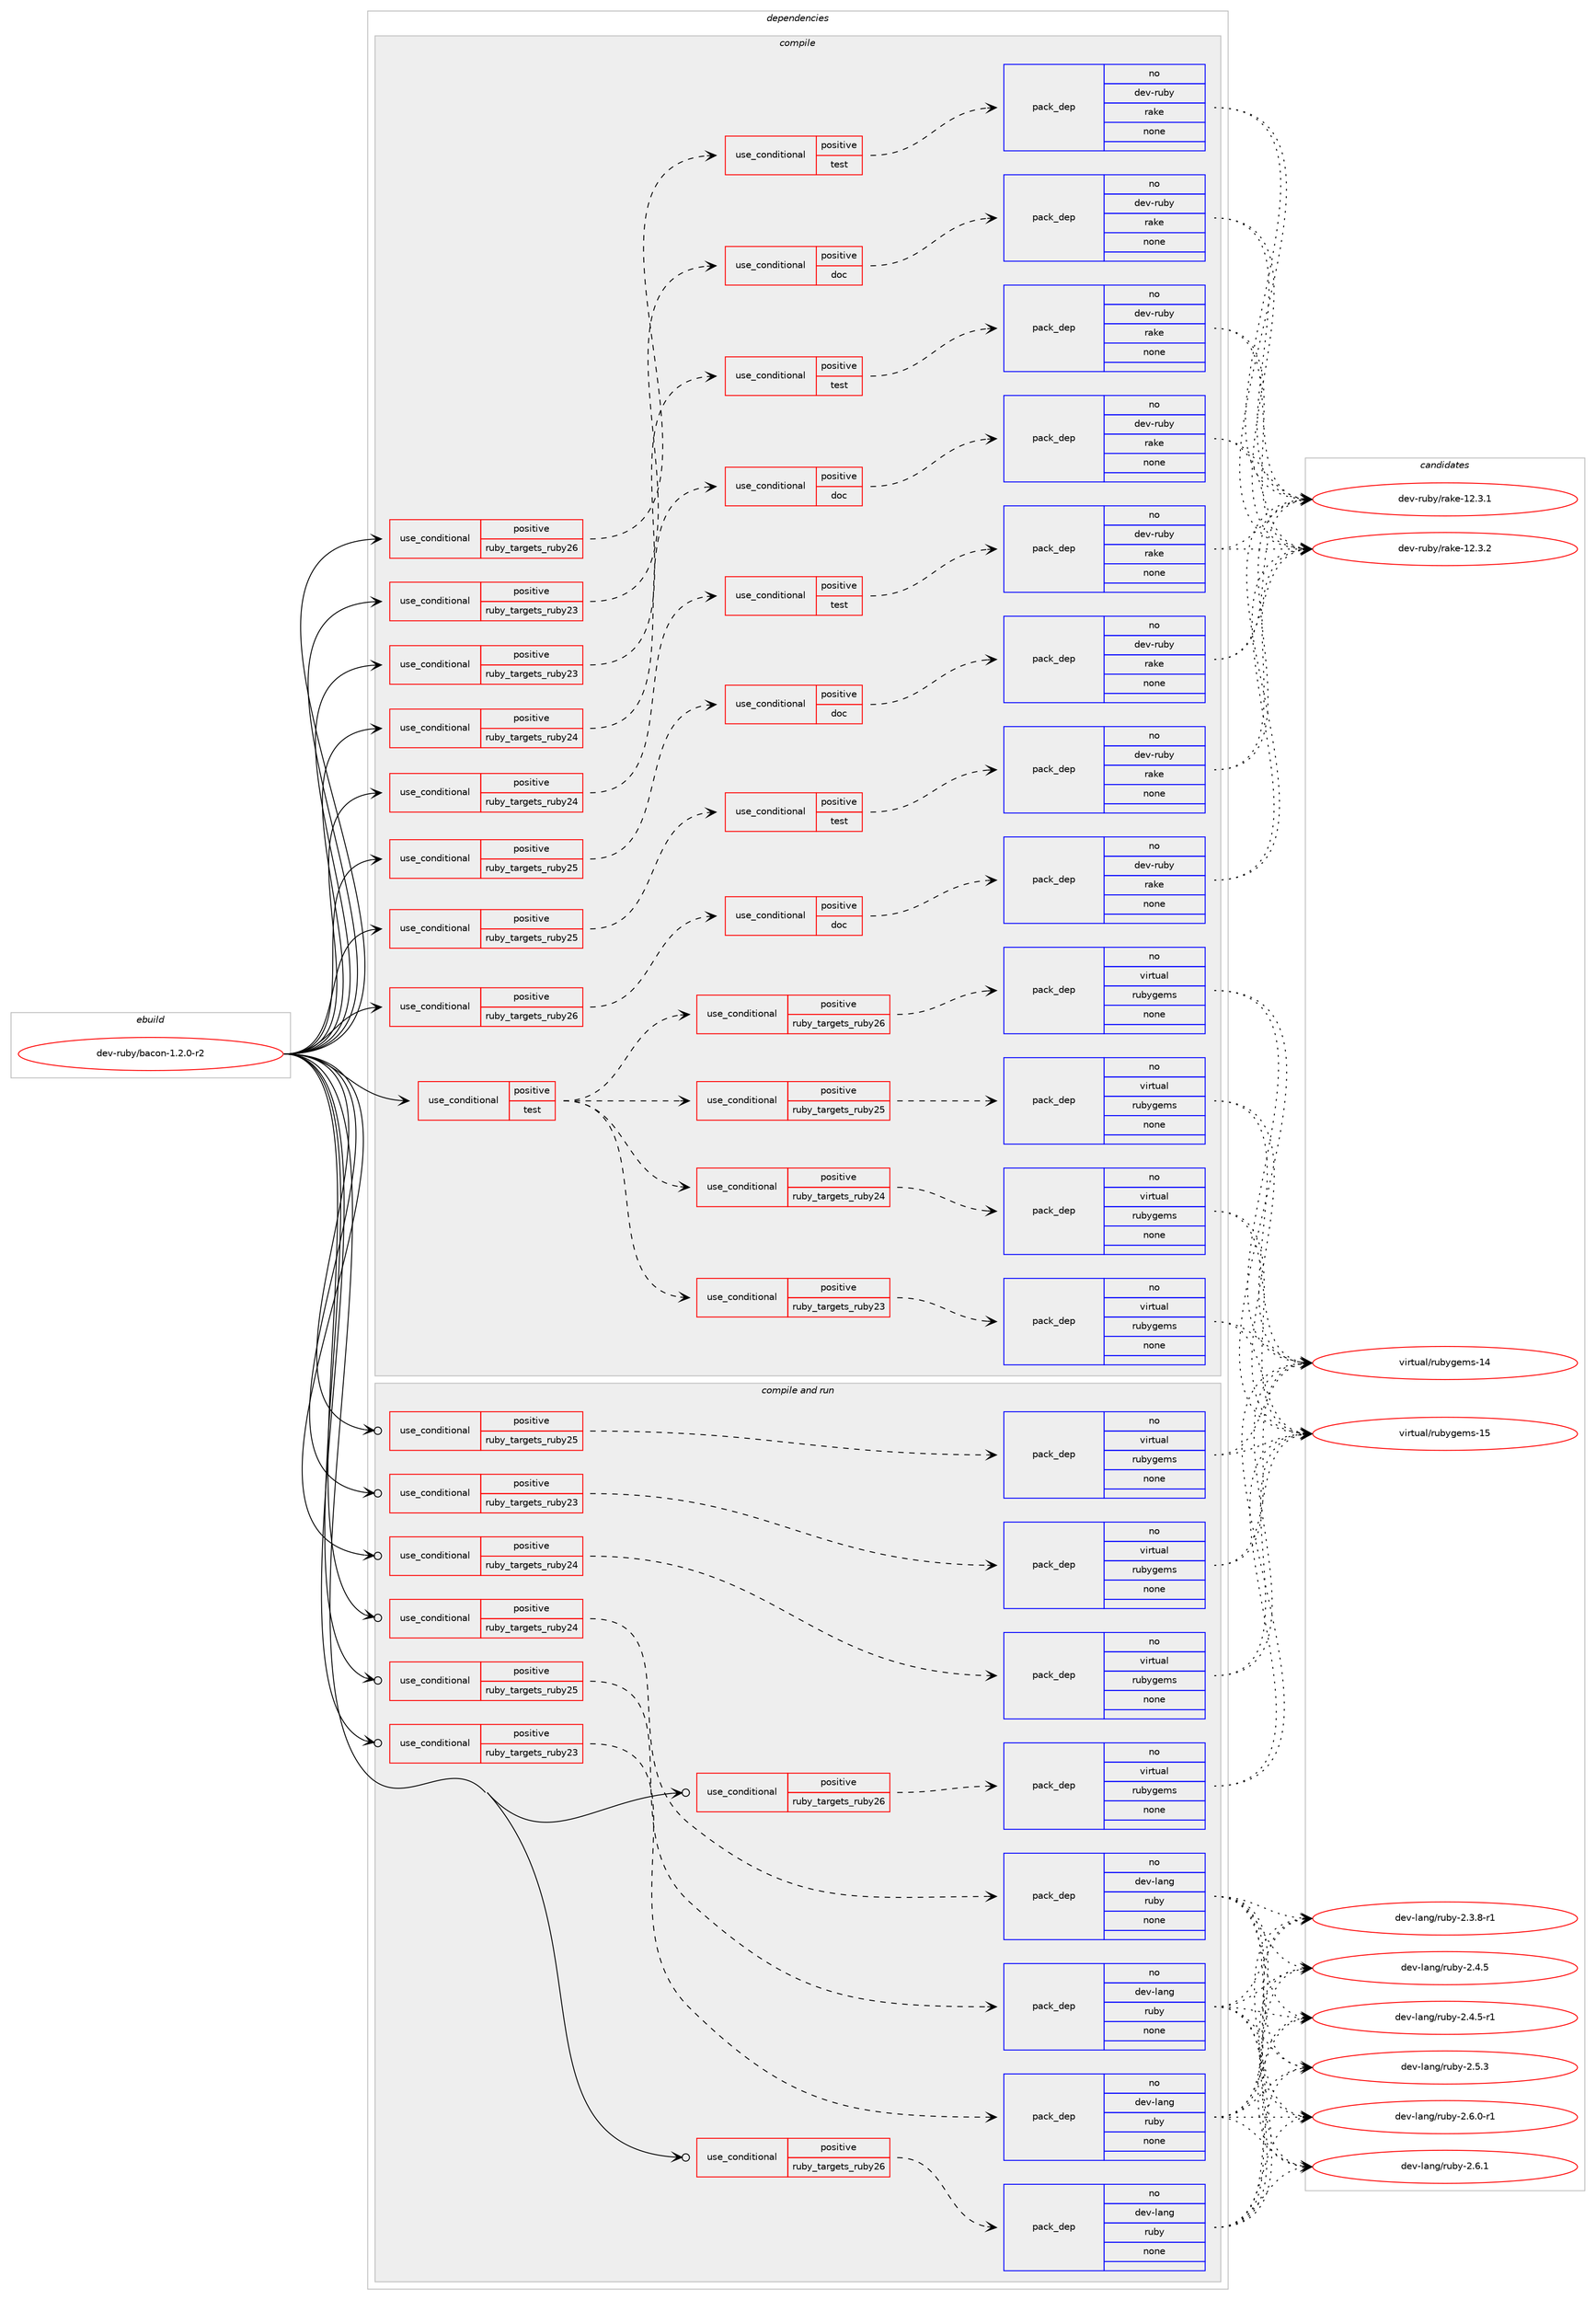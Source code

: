 digraph prolog {

# *************
# Graph options
# *************

newrank=true;
concentrate=true;
compound=true;
graph [rankdir=LR,fontname=Helvetica,fontsize=10,ranksep=1.5];#, ranksep=2.5, nodesep=0.2];
edge  [arrowhead=vee];
node  [fontname=Helvetica,fontsize=10];

# **********
# The ebuild
# **********

subgraph cluster_leftcol {
color=gray;
rank=same;
label=<<i>ebuild</i>>;
id [label="dev-ruby/bacon-1.2.0-r2", color=red, width=4, href="../dev-ruby/bacon-1.2.0-r2.svg"];
}

# ****************
# The dependencies
# ****************

subgraph cluster_midcol {
color=gray;
label=<<i>dependencies</i>>;
subgraph cluster_compile {
fillcolor="#eeeeee";
style=filled;
label=<<i>compile</i>>;
subgraph cond394524 {
dependency1483200 [label=<<TABLE BORDER="0" CELLBORDER="1" CELLSPACING="0" CELLPADDING="4"><TR><TD ROWSPAN="3" CELLPADDING="10">use_conditional</TD></TR><TR><TD>positive</TD></TR><TR><TD>ruby_targets_ruby23</TD></TR></TABLE>>, shape=none, color=red];
subgraph cond394525 {
dependency1483201 [label=<<TABLE BORDER="0" CELLBORDER="1" CELLSPACING="0" CELLPADDING="4"><TR><TD ROWSPAN="3" CELLPADDING="10">use_conditional</TD></TR><TR><TD>positive</TD></TR><TR><TD>doc</TD></TR></TABLE>>, shape=none, color=red];
subgraph pack1065244 {
dependency1483202 [label=<<TABLE BORDER="0" CELLBORDER="1" CELLSPACING="0" CELLPADDING="4" WIDTH="220"><TR><TD ROWSPAN="6" CELLPADDING="30">pack_dep</TD></TR><TR><TD WIDTH="110">no</TD></TR><TR><TD>dev-ruby</TD></TR><TR><TD>rake</TD></TR><TR><TD>none</TD></TR><TR><TD></TD></TR></TABLE>>, shape=none, color=blue];
}
dependency1483201:e -> dependency1483202:w [weight=20,style="dashed",arrowhead="vee"];
}
dependency1483200:e -> dependency1483201:w [weight=20,style="dashed",arrowhead="vee"];
}
id:e -> dependency1483200:w [weight=20,style="solid",arrowhead="vee"];
subgraph cond394526 {
dependency1483203 [label=<<TABLE BORDER="0" CELLBORDER="1" CELLSPACING="0" CELLPADDING="4"><TR><TD ROWSPAN="3" CELLPADDING="10">use_conditional</TD></TR><TR><TD>positive</TD></TR><TR><TD>ruby_targets_ruby23</TD></TR></TABLE>>, shape=none, color=red];
subgraph cond394527 {
dependency1483204 [label=<<TABLE BORDER="0" CELLBORDER="1" CELLSPACING="0" CELLPADDING="4"><TR><TD ROWSPAN="3" CELLPADDING="10">use_conditional</TD></TR><TR><TD>positive</TD></TR><TR><TD>test</TD></TR></TABLE>>, shape=none, color=red];
subgraph pack1065245 {
dependency1483205 [label=<<TABLE BORDER="0" CELLBORDER="1" CELLSPACING="0" CELLPADDING="4" WIDTH="220"><TR><TD ROWSPAN="6" CELLPADDING="30">pack_dep</TD></TR><TR><TD WIDTH="110">no</TD></TR><TR><TD>dev-ruby</TD></TR><TR><TD>rake</TD></TR><TR><TD>none</TD></TR><TR><TD></TD></TR></TABLE>>, shape=none, color=blue];
}
dependency1483204:e -> dependency1483205:w [weight=20,style="dashed",arrowhead="vee"];
}
dependency1483203:e -> dependency1483204:w [weight=20,style="dashed",arrowhead="vee"];
}
id:e -> dependency1483203:w [weight=20,style="solid",arrowhead="vee"];
subgraph cond394528 {
dependency1483206 [label=<<TABLE BORDER="0" CELLBORDER="1" CELLSPACING="0" CELLPADDING="4"><TR><TD ROWSPAN="3" CELLPADDING="10">use_conditional</TD></TR><TR><TD>positive</TD></TR><TR><TD>ruby_targets_ruby24</TD></TR></TABLE>>, shape=none, color=red];
subgraph cond394529 {
dependency1483207 [label=<<TABLE BORDER="0" CELLBORDER="1" CELLSPACING="0" CELLPADDING="4"><TR><TD ROWSPAN="3" CELLPADDING="10">use_conditional</TD></TR><TR><TD>positive</TD></TR><TR><TD>doc</TD></TR></TABLE>>, shape=none, color=red];
subgraph pack1065246 {
dependency1483208 [label=<<TABLE BORDER="0" CELLBORDER="1" CELLSPACING="0" CELLPADDING="4" WIDTH="220"><TR><TD ROWSPAN="6" CELLPADDING="30">pack_dep</TD></TR><TR><TD WIDTH="110">no</TD></TR><TR><TD>dev-ruby</TD></TR><TR><TD>rake</TD></TR><TR><TD>none</TD></TR><TR><TD></TD></TR></TABLE>>, shape=none, color=blue];
}
dependency1483207:e -> dependency1483208:w [weight=20,style="dashed",arrowhead="vee"];
}
dependency1483206:e -> dependency1483207:w [weight=20,style="dashed",arrowhead="vee"];
}
id:e -> dependency1483206:w [weight=20,style="solid",arrowhead="vee"];
subgraph cond394530 {
dependency1483209 [label=<<TABLE BORDER="0" CELLBORDER="1" CELLSPACING="0" CELLPADDING="4"><TR><TD ROWSPAN="3" CELLPADDING="10">use_conditional</TD></TR><TR><TD>positive</TD></TR><TR><TD>ruby_targets_ruby24</TD></TR></TABLE>>, shape=none, color=red];
subgraph cond394531 {
dependency1483210 [label=<<TABLE BORDER="0" CELLBORDER="1" CELLSPACING="0" CELLPADDING="4"><TR><TD ROWSPAN="3" CELLPADDING="10">use_conditional</TD></TR><TR><TD>positive</TD></TR><TR><TD>test</TD></TR></TABLE>>, shape=none, color=red];
subgraph pack1065247 {
dependency1483211 [label=<<TABLE BORDER="0" CELLBORDER="1" CELLSPACING="0" CELLPADDING="4" WIDTH="220"><TR><TD ROWSPAN="6" CELLPADDING="30">pack_dep</TD></TR><TR><TD WIDTH="110">no</TD></TR><TR><TD>dev-ruby</TD></TR><TR><TD>rake</TD></TR><TR><TD>none</TD></TR><TR><TD></TD></TR></TABLE>>, shape=none, color=blue];
}
dependency1483210:e -> dependency1483211:w [weight=20,style="dashed",arrowhead="vee"];
}
dependency1483209:e -> dependency1483210:w [weight=20,style="dashed",arrowhead="vee"];
}
id:e -> dependency1483209:w [weight=20,style="solid",arrowhead="vee"];
subgraph cond394532 {
dependency1483212 [label=<<TABLE BORDER="0" CELLBORDER="1" CELLSPACING="0" CELLPADDING="4"><TR><TD ROWSPAN="3" CELLPADDING="10">use_conditional</TD></TR><TR><TD>positive</TD></TR><TR><TD>ruby_targets_ruby25</TD></TR></TABLE>>, shape=none, color=red];
subgraph cond394533 {
dependency1483213 [label=<<TABLE BORDER="0" CELLBORDER="1" CELLSPACING="0" CELLPADDING="4"><TR><TD ROWSPAN="3" CELLPADDING="10">use_conditional</TD></TR><TR><TD>positive</TD></TR><TR><TD>doc</TD></TR></TABLE>>, shape=none, color=red];
subgraph pack1065248 {
dependency1483214 [label=<<TABLE BORDER="0" CELLBORDER="1" CELLSPACING="0" CELLPADDING="4" WIDTH="220"><TR><TD ROWSPAN="6" CELLPADDING="30">pack_dep</TD></TR><TR><TD WIDTH="110">no</TD></TR><TR><TD>dev-ruby</TD></TR><TR><TD>rake</TD></TR><TR><TD>none</TD></TR><TR><TD></TD></TR></TABLE>>, shape=none, color=blue];
}
dependency1483213:e -> dependency1483214:w [weight=20,style="dashed",arrowhead="vee"];
}
dependency1483212:e -> dependency1483213:w [weight=20,style="dashed",arrowhead="vee"];
}
id:e -> dependency1483212:w [weight=20,style="solid",arrowhead="vee"];
subgraph cond394534 {
dependency1483215 [label=<<TABLE BORDER="0" CELLBORDER="1" CELLSPACING="0" CELLPADDING="4"><TR><TD ROWSPAN="3" CELLPADDING="10">use_conditional</TD></TR><TR><TD>positive</TD></TR><TR><TD>ruby_targets_ruby25</TD></TR></TABLE>>, shape=none, color=red];
subgraph cond394535 {
dependency1483216 [label=<<TABLE BORDER="0" CELLBORDER="1" CELLSPACING="0" CELLPADDING="4"><TR><TD ROWSPAN="3" CELLPADDING="10">use_conditional</TD></TR><TR><TD>positive</TD></TR><TR><TD>test</TD></TR></TABLE>>, shape=none, color=red];
subgraph pack1065249 {
dependency1483217 [label=<<TABLE BORDER="0" CELLBORDER="1" CELLSPACING="0" CELLPADDING="4" WIDTH="220"><TR><TD ROWSPAN="6" CELLPADDING="30">pack_dep</TD></TR><TR><TD WIDTH="110">no</TD></TR><TR><TD>dev-ruby</TD></TR><TR><TD>rake</TD></TR><TR><TD>none</TD></TR><TR><TD></TD></TR></TABLE>>, shape=none, color=blue];
}
dependency1483216:e -> dependency1483217:w [weight=20,style="dashed",arrowhead="vee"];
}
dependency1483215:e -> dependency1483216:w [weight=20,style="dashed",arrowhead="vee"];
}
id:e -> dependency1483215:w [weight=20,style="solid",arrowhead="vee"];
subgraph cond394536 {
dependency1483218 [label=<<TABLE BORDER="0" CELLBORDER="1" CELLSPACING="0" CELLPADDING="4"><TR><TD ROWSPAN="3" CELLPADDING="10">use_conditional</TD></TR><TR><TD>positive</TD></TR><TR><TD>ruby_targets_ruby26</TD></TR></TABLE>>, shape=none, color=red];
subgraph cond394537 {
dependency1483219 [label=<<TABLE BORDER="0" CELLBORDER="1" CELLSPACING="0" CELLPADDING="4"><TR><TD ROWSPAN="3" CELLPADDING="10">use_conditional</TD></TR><TR><TD>positive</TD></TR><TR><TD>doc</TD></TR></TABLE>>, shape=none, color=red];
subgraph pack1065250 {
dependency1483220 [label=<<TABLE BORDER="0" CELLBORDER="1" CELLSPACING="0" CELLPADDING="4" WIDTH="220"><TR><TD ROWSPAN="6" CELLPADDING="30">pack_dep</TD></TR><TR><TD WIDTH="110">no</TD></TR><TR><TD>dev-ruby</TD></TR><TR><TD>rake</TD></TR><TR><TD>none</TD></TR><TR><TD></TD></TR></TABLE>>, shape=none, color=blue];
}
dependency1483219:e -> dependency1483220:w [weight=20,style="dashed",arrowhead="vee"];
}
dependency1483218:e -> dependency1483219:w [weight=20,style="dashed",arrowhead="vee"];
}
id:e -> dependency1483218:w [weight=20,style="solid",arrowhead="vee"];
subgraph cond394538 {
dependency1483221 [label=<<TABLE BORDER="0" CELLBORDER="1" CELLSPACING="0" CELLPADDING="4"><TR><TD ROWSPAN="3" CELLPADDING="10">use_conditional</TD></TR><TR><TD>positive</TD></TR><TR><TD>ruby_targets_ruby26</TD></TR></TABLE>>, shape=none, color=red];
subgraph cond394539 {
dependency1483222 [label=<<TABLE BORDER="0" CELLBORDER="1" CELLSPACING="0" CELLPADDING="4"><TR><TD ROWSPAN="3" CELLPADDING="10">use_conditional</TD></TR><TR><TD>positive</TD></TR><TR><TD>test</TD></TR></TABLE>>, shape=none, color=red];
subgraph pack1065251 {
dependency1483223 [label=<<TABLE BORDER="0" CELLBORDER="1" CELLSPACING="0" CELLPADDING="4" WIDTH="220"><TR><TD ROWSPAN="6" CELLPADDING="30">pack_dep</TD></TR><TR><TD WIDTH="110">no</TD></TR><TR><TD>dev-ruby</TD></TR><TR><TD>rake</TD></TR><TR><TD>none</TD></TR><TR><TD></TD></TR></TABLE>>, shape=none, color=blue];
}
dependency1483222:e -> dependency1483223:w [weight=20,style="dashed",arrowhead="vee"];
}
dependency1483221:e -> dependency1483222:w [weight=20,style="dashed",arrowhead="vee"];
}
id:e -> dependency1483221:w [weight=20,style="solid",arrowhead="vee"];
subgraph cond394540 {
dependency1483224 [label=<<TABLE BORDER="0" CELLBORDER="1" CELLSPACING="0" CELLPADDING="4"><TR><TD ROWSPAN="3" CELLPADDING="10">use_conditional</TD></TR><TR><TD>positive</TD></TR><TR><TD>test</TD></TR></TABLE>>, shape=none, color=red];
subgraph cond394541 {
dependency1483225 [label=<<TABLE BORDER="0" CELLBORDER="1" CELLSPACING="0" CELLPADDING="4"><TR><TD ROWSPAN="3" CELLPADDING="10">use_conditional</TD></TR><TR><TD>positive</TD></TR><TR><TD>ruby_targets_ruby23</TD></TR></TABLE>>, shape=none, color=red];
subgraph pack1065252 {
dependency1483226 [label=<<TABLE BORDER="0" CELLBORDER="1" CELLSPACING="0" CELLPADDING="4" WIDTH="220"><TR><TD ROWSPAN="6" CELLPADDING="30">pack_dep</TD></TR><TR><TD WIDTH="110">no</TD></TR><TR><TD>virtual</TD></TR><TR><TD>rubygems</TD></TR><TR><TD>none</TD></TR><TR><TD></TD></TR></TABLE>>, shape=none, color=blue];
}
dependency1483225:e -> dependency1483226:w [weight=20,style="dashed",arrowhead="vee"];
}
dependency1483224:e -> dependency1483225:w [weight=20,style="dashed",arrowhead="vee"];
subgraph cond394542 {
dependency1483227 [label=<<TABLE BORDER="0" CELLBORDER="1" CELLSPACING="0" CELLPADDING="4"><TR><TD ROWSPAN="3" CELLPADDING="10">use_conditional</TD></TR><TR><TD>positive</TD></TR><TR><TD>ruby_targets_ruby24</TD></TR></TABLE>>, shape=none, color=red];
subgraph pack1065253 {
dependency1483228 [label=<<TABLE BORDER="0" CELLBORDER="1" CELLSPACING="0" CELLPADDING="4" WIDTH="220"><TR><TD ROWSPAN="6" CELLPADDING="30">pack_dep</TD></TR><TR><TD WIDTH="110">no</TD></TR><TR><TD>virtual</TD></TR><TR><TD>rubygems</TD></TR><TR><TD>none</TD></TR><TR><TD></TD></TR></TABLE>>, shape=none, color=blue];
}
dependency1483227:e -> dependency1483228:w [weight=20,style="dashed",arrowhead="vee"];
}
dependency1483224:e -> dependency1483227:w [weight=20,style="dashed",arrowhead="vee"];
subgraph cond394543 {
dependency1483229 [label=<<TABLE BORDER="0" CELLBORDER="1" CELLSPACING="0" CELLPADDING="4"><TR><TD ROWSPAN="3" CELLPADDING="10">use_conditional</TD></TR><TR><TD>positive</TD></TR><TR><TD>ruby_targets_ruby25</TD></TR></TABLE>>, shape=none, color=red];
subgraph pack1065254 {
dependency1483230 [label=<<TABLE BORDER="0" CELLBORDER="1" CELLSPACING="0" CELLPADDING="4" WIDTH="220"><TR><TD ROWSPAN="6" CELLPADDING="30">pack_dep</TD></TR><TR><TD WIDTH="110">no</TD></TR><TR><TD>virtual</TD></TR><TR><TD>rubygems</TD></TR><TR><TD>none</TD></TR><TR><TD></TD></TR></TABLE>>, shape=none, color=blue];
}
dependency1483229:e -> dependency1483230:w [weight=20,style="dashed",arrowhead="vee"];
}
dependency1483224:e -> dependency1483229:w [weight=20,style="dashed",arrowhead="vee"];
subgraph cond394544 {
dependency1483231 [label=<<TABLE BORDER="0" CELLBORDER="1" CELLSPACING="0" CELLPADDING="4"><TR><TD ROWSPAN="3" CELLPADDING="10">use_conditional</TD></TR><TR><TD>positive</TD></TR><TR><TD>ruby_targets_ruby26</TD></TR></TABLE>>, shape=none, color=red];
subgraph pack1065255 {
dependency1483232 [label=<<TABLE BORDER="0" CELLBORDER="1" CELLSPACING="0" CELLPADDING="4" WIDTH="220"><TR><TD ROWSPAN="6" CELLPADDING="30">pack_dep</TD></TR><TR><TD WIDTH="110">no</TD></TR><TR><TD>virtual</TD></TR><TR><TD>rubygems</TD></TR><TR><TD>none</TD></TR><TR><TD></TD></TR></TABLE>>, shape=none, color=blue];
}
dependency1483231:e -> dependency1483232:w [weight=20,style="dashed",arrowhead="vee"];
}
dependency1483224:e -> dependency1483231:w [weight=20,style="dashed",arrowhead="vee"];
}
id:e -> dependency1483224:w [weight=20,style="solid",arrowhead="vee"];
}
subgraph cluster_compileandrun {
fillcolor="#eeeeee";
style=filled;
label=<<i>compile and run</i>>;
subgraph cond394545 {
dependency1483233 [label=<<TABLE BORDER="0" CELLBORDER="1" CELLSPACING="0" CELLPADDING="4"><TR><TD ROWSPAN="3" CELLPADDING="10">use_conditional</TD></TR><TR><TD>positive</TD></TR><TR><TD>ruby_targets_ruby23</TD></TR></TABLE>>, shape=none, color=red];
subgraph pack1065256 {
dependency1483234 [label=<<TABLE BORDER="0" CELLBORDER="1" CELLSPACING="0" CELLPADDING="4" WIDTH="220"><TR><TD ROWSPAN="6" CELLPADDING="30">pack_dep</TD></TR><TR><TD WIDTH="110">no</TD></TR><TR><TD>dev-lang</TD></TR><TR><TD>ruby</TD></TR><TR><TD>none</TD></TR><TR><TD></TD></TR></TABLE>>, shape=none, color=blue];
}
dependency1483233:e -> dependency1483234:w [weight=20,style="dashed",arrowhead="vee"];
}
id:e -> dependency1483233:w [weight=20,style="solid",arrowhead="odotvee"];
subgraph cond394546 {
dependency1483235 [label=<<TABLE BORDER="0" CELLBORDER="1" CELLSPACING="0" CELLPADDING="4"><TR><TD ROWSPAN="3" CELLPADDING="10">use_conditional</TD></TR><TR><TD>positive</TD></TR><TR><TD>ruby_targets_ruby23</TD></TR></TABLE>>, shape=none, color=red];
subgraph pack1065257 {
dependency1483236 [label=<<TABLE BORDER="0" CELLBORDER="1" CELLSPACING="0" CELLPADDING="4" WIDTH="220"><TR><TD ROWSPAN="6" CELLPADDING="30">pack_dep</TD></TR><TR><TD WIDTH="110">no</TD></TR><TR><TD>virtual</TD></TR><TR><TD>rubygems</TD></TR><TR><TD>none</TD></TR><TR><TD></TD></TR></TABLE>>, shape=none, color=blue];
}
dependency1483235:e -> dependency1483236:w [weight=20,style="dashed",arrowhead="vee"];
}
id:e -> dependency1483235:w [weight=20,style="solid",arrowhead="odotvee"];
subgraph cond394547 {
dependency1483237 [label=<<TABLE BORDER="0" CELLBORDER="1" CELLSPACING="0" CELLPADDING="4"><TR><TD ROWSPAN="3" CELLPADDING="10">use_conditional</TD></TR><TR><TD>positive</TD></TR><TR><TD>ruby_targets_ruby24</TD></TR></TABLE>>, shape=none, color=red];
subgraph pack1065258 {
dependency1483238 [label=<<TABLE BORDER="0" CELLBORDER="1" CELLSPACING="0" CELLPADDING="4" WIDTH="220"><TR><TD ROWSPAN="6" CELLPADDING="30">pack_dep</TD></TR><TR><TD WIDTH="110">no</TD></TR><TR><TD>dev-lang</TD></TR><TR><TD>ruby</TD></TR><TR><TD>none</TD></TR><TR><TD></TD></TR></TABLE>>, shape=none, color=blue];
}
dependency1483237:e -> dependency1483238:w [weight=20,style="dashed",arrowhead="vee"];
}
id:e -> dependency1483237:w [weight=20,style="solid",arrowhead="odotvee"];
subgraph cond394548 {
dependency1483239 [label=<<TABLE BORDER="0" CELLBORDER="1" CELLSPACING="0" CELLPADDING="4"><TR><TD ROWSPAN="3" CELLPADDING="10">use_conditional</TD></TR><TR><TD>positive</TD></TR><TR><TD>ruby_targets_ruby24</TD></TR></TABLE>>, shape=none, color=red];
subgraph pack1065259 {
dependency1483240 [label=<<TABLE BORDER="0" CELLBORDER="1" CELLSPACING="0" CELLPADDING="4" WIDTH="220"><TR><TD ROWSPAN="6" CELLPADDING="30">pack_dep</TD></TR><TR><TD WIDTH="110">no</TD></TR><TR><TD>virtual</TD></TR><TR><TD>rubygems</TD></TR><TR><TD>none</TD></TR><TR><TD></TD></TR></TABLE>>, shape=none, color=blue];
}
dependency1483239:e -> dependency1483240:w [weight=20,style="dashed",arrowhead="vee"];
}
id:e -> dependency1483239:w [weight=20,style="solid",arrowhead="odotvee"];
subgraph cond394549 {
dependency1483241 [label=<<TABLE BORDER="0" CELLBORDER="1" CELLSPACING="0" CELLPADDING="4"><TR><TD ROWSPAN="3" CELLPADDING="10">use_conditional</TD></TR><TR><TD>positive</TD></TR><TR><TD>ruby_targets_ruby25</TD></TR></TABLE>>, shape=none, color=red];
subgraph pack1065260 {
dependency1483242 [label=<<TABLE BORDER="0" CELLBORDER="1" CELLSPACING="0" CELLPADDING="4" WIDTH="220"><TR><TD ROWSPAN="6" CELLPADDING="30">pack_dep</TD></TR><TR><TD WIDTH="110">no</TD></TR><TR><TD>dev-lang</TD></TR><TR><TD>ruby</TD></TR><TR><TD>none</TD></TR><TR><TD></TD></TR></TABLE>>, shape=none, color=blue];
}
dependency1483241:e -> dependency1483242:w [weight=20,style="dashed",arrowhead="vee"];
}
id:e -> dependency1483241:w [weight=20,style="solid",arrowhead="odotvee"];
subgraph cond394550 {
dependency1483243 [label=<<TABLE BORDER="0" CELLBORDER="1" CELLSPACING="0" CELLPADDING="4"><TR><TD ROWSPAN="3" CELLPADDING="10">use_conditional</TD></TR><TR><TD>positive</TD></TR><TR><TD>ruby_targets_ruby25</TD></TR></TABLE>>, shape=none, color=red];
subgraph pack1065261 {
dependency1483244 [label=<<TABLE BORDER="0" CELLBORDER="1" CELLSPACING="0" CELLPADDING="4" WIDTH="220"><TR><TD ROWSPAN="6" CELLPADDING="30">pack_dep</TD></TR><TR><TD WIDTH="110">no</TD></TR><TR><TD>virtual</TD></TR><TR><TD>rubygems</TD></TR><TR><TD>none</TD></TR><TR><TD></TD></TR></TABLE>>, shape=none, color=blue];
}
dependency1483243:e -> dependency1483244:w [weight=20,style="dashed",arrowhead="vee"];
}
id:e -> dependency1483243:w [weight=20,style="solid",arrowhead="odotvee"];
subgraph cond394551 {
dependency1483245 [label=<<TABLE BORDER="0" CELLBORDER="1" CELLSPACING="0" CELLPADDING="4"><TR><TD ROWSPAN="3" CELLPADDING="10">use_conditional</TD></TR><TR><TD>positive</TD></TR><TR><TD>ruby_targets_ruby26</TD></TR></TABLE>>, shape=none, color=red];
subgraph pack1065262 {
dependency1483246 [label=<<TABLE BORDER="0" CELLBORDER="1" CELLSPACING="0" CELLPADDING="4" WIDTH="220"><TR><TD ROWSPAN="6" CELLPADDING="30">pack_dep</TD></TR><TR><TD WIDTH="110">no</TD></TR><TR><TD>dev-lang</TD></TR><TR><TD>ruby</TD></TR><TR><TD>none</TD></TR><TR><TD></TD></TR></TABLE>>, shape=none, color=blue];
}
dependency1483245:e -> dependency1483246:w [weight=20,style="dashed",arrowhead="vee"];
}
id:e -> dependency1483245:w [weight=20,style="solid",arrowhead="odotvee"];
subgraph cond394552 {
dependency1483247 [label=<<TABLE BORDER="0" CELLBORDER="1" CELLSPACING="0" CELLPADDING="4"><TR><TD ROWSPAN="3" CELLPADDING="10">use_conditional</TD></TR><TR><TD>positive</TD></TR><TR><TD>ruby_targets_ruby26</TD></TR></TABLE>>, shape=none, color=red];
subgraph pack1065263 {
dependency1483248 [label=<<TABLE BORDER="0" CELLBORDER="1" CELLSPACING="0" CELLPADDING="4" WIDTH="220"><TR><TD ROWSPAN="6" CELLPADDING="30">pack_dep</TD></TR><TR><TD WIDTH="110">no</TD></TR><TR><TD>virtual</TD></TR><TR><TD>rubygems</TD></TR><TR><TD>none</TD></TR><TR><TD></TD></TR></TABLE>>, shape=none, color=blue];
}
dependency1483247:e -> dependency1483248:w [weight=20,style="dashed",arrowhead="vee"];
}
id:e -> dependency1483247:w [weight=20,style="solid",arrowhead="odotvee"];
}
subgraph cluster_run {
fillcolor="#eeeeee";
style=filled;
label=<<i>run</i>>;
}
}

# **************
# The candidates
# **************

subgraph cluster_choices {
rank=same;
color=gray;
label=<<i>candidates</i>>;

subgraph choice1065244 {
color=black;
nodesep=1;
choice1001011184511411798121471149710710145495046514649 [label="dev-ruby/rake-12.3.1", color=red, width=4,href="../dev-ruby/rake-12.3.1.svg"];
choice1001011184511411798121471149710710145495046514650 [label="dev-ruby/rake-12.3.2", color=red, width=4,href="../dev-ruby/rake-12.3.2.svg"];
dependency1483202:e -> choice1001011184511411798121471149710710145495046514649:w [style=dotted,weight="100"];
dependency1483202:e -> choice1001011184511411798121471149710710145495046514650:w [style=dotted,weight="100"];
}
subgraph choice1065245 {
color=black;
nodesep=1;
choice1001011184511411798121471149710710145495046514649 [label="dev-ruby/rake-12.3.1", color=red, width=4,href="../dev-ruby/rake-12.3.1.svg"];
choice1001011184511411798121471149710710145495046514650 [label="dev-ruby/rake-12.3.2", color=red, width=4,href="../dev-ruby/rake-12.3.2.svg"];
dependency1483205:e -> choice1001011184511411798121471149710710145495046514649:w [style=dotted,weight="100"];
dependency1483205:e -> choice1001011184511411798121471149710710145495046514650:w [style=dotted,weight="100"];
}
subgraph choice1065246 {
color=black;
nodesep=1;
choice1001011184511411798121471149710710145495046514649 [label="dev-ruby/rake-12.3.1", color=red, width=4,href="../dev-ruby/rake-12.3.1.svg"];
choice1001011184511411798121471149710710145495046514650 [label="dev-ruby/rake-12.3.2", color=red, width=4,href="../dev-ruby/rake-12.3.2.svg"];
dependency1483208:e -> choice1001011184511411798121471149710710145495046514649:w [style=dotted,weight="100"];
dependency1483208:e -> choice1001011184511411798121471149710710145495046514650:w [style=dotted,weight="100"];
}
subgraph choice1065247 {
color=black;
nodesep=1;
choice1001011184511411798121471149710710145495046514649 [label="dev-ruby/rake-12.3.1", color=red, width=4,href="../dev-ruby/rake-12.3.1.svg"];
choice1001011184511411798121471149710710145495046514650 [label="dev-ruby/rake-12.3.2", color=red, width=4,href="../dev-ruby/rake-12.3.2.svg"];
dependency1483211:e -> choice1001011184511411798121471149710710145495046514649:w [style=dotted,weight="100"];
dependency1483211:e -> choice1001011184511411798121471149710710145495046514650:w [style=dotted,weight="100"];
}
subgraph choice1065248 {
color=black;
nodesep=1;
choice1001011184511411798121471149710710145495046514649 [label="dev-ruby/rake-12.3.1", color=red, width=4,href="../dev-ruby/rake-12.3.1.svg"];
choice1001011184511411798121471149710710145495046514650 [label="dev-ruby/rake-12.3.2", color=red, width=4,href="../dev-ruby/rake-12.3.2.svg"];
dependency1483214:e -> choice1001011184511411798121471149710710145495046514649:w [style=dotted,weight="100"];
dependency1483214:e -> choice1001011184511411798121471149710710145495046514650:w [style=dotted,weight="100"];
}
subgraph choice1065249 {
color=black;
nodesep=1;
choice1001011184511411798121471149710710145495046514649 [label="dev-ruby/rake-12.3.1", color=red, width=4,href="../dev-ruby/rake-12.3.1.svg"];
choice1001011184511411798121471149710710145495046514650 [label="dev-ruby/rake-12.3.2", color=red, width=4,href="../dev-ruby/rake-12.3.2.svg"];
dependency1483217:e -> choice1001011184511411798121471149710710145495046514649:w [style=dotted,weight="100"];
dependency1483217:e -> choice1001011184511411798121471149710710145495046514650:w [style=dotted,weight="100"];
}
subgraph choice1065250 {
color=black;
nodesep=1;
choice1001011184511411798121471149710710145495046514649 [label="dev-ruby/rake-12.3.1", color=red, width=4,href="../dev-ruby/rake-12.3.1.svg"];
choice1001011184511411798121471149710710145495046514650 [label="dev-ruby/rake-12.3.2", color=red, width=4,href="../dev-ruby/rake-12.3.2.svg"];
dependency1483220:e -> choice1001011184511411798121471149710710145495046514649:w [style=dotted,weight="100"];
dependency1483220:e -> choice1001011184511411798121471149710710145495046514650:w [style=dotted,weight="100"];
}
subgraph choice1065251 {
color=black;
nodesep=1;
choice1001011184511411798121471149710710145495046514649 [label="dev-ruby/rake-12.3.1", color=red, width=4,href="../dev-ruby/rake-12.3.1.svg"];
choice1001011184511411798121471149710710145495046514650 [label="dev-ruby/rake-12.3.2", color=red, width=4,href="../dev-ruby/rake-12.3.2.svg"];
dependency1483223:e -> choice1001011184511411798121471149710710145495046514649:w [style=dotted,weight="100"];
dependency1483223:e -> choice1001011184511411798121471149710710145495046514650:w [style=dotted,weight="100"];
}
subgraph choice1065252 {
color=black;
nodesep=1;
choice118105114116117971084711411798121103101109115454952 [label="virtual/rubygems-14", color=red, width=4,href="../virtual/rubygems-14.svg"];
choice118105114116117971084711411798121103101109115454953 [label="virtual/rubygems-15", color=red, width=4,href="../virtual/rubygems-15.svg"];
dependency1483226:e -> choice118105114116117971084711411798121103101109115454952:w [style=dotted,weight="100"];
dependency1483226:e -> choice118105114116117971084711411798121103101109115454953:w [style=dotted,weight="100"];
}
subgraph choice1065253 {
color=black;
nodesep=1;
choice118105114116117971084711411798121103101109115454952 [label="virtual/rubygems-14", color=red, width=4,href="../virtual/rubygems-14.svg"];
choice118105114116117971084711411798121103101109115454953 [label="virtual/rubygems-15", color=red, width=4,href="../virtual/rubygems-15.svg"];
dependency1483228:e -> choice118105114116117971084711411798121103101109115454952:w [style=dotted,weight="100"];
dependency1483228:e -> choice118105114116117971084711411798121103101109115454953:w [style=dotted,weight="100"];
}
subgraph choice1065254 {
color=black;
nodesep=1;
choice118105114116117971084711411798121103101109115454952 [label="virtual/rubygems-14", color=red, width=4,href="../virtual/rubygems-14.svg"];
choice118105114116117971084711411798121103101109115454953 [label="virtual/rubygems-15", color=red, width=4,href="../virtual/rubygems-15.svg"];
dependency1483230:e -> choice118105114116117971084711411798121103101109115454952:w [style=dotted,weight="100"];
dependency1483230:e -> choice118105114116117971084711411798121103101109115454953:w [style=dotted,weight="100"];
}
subgraph choice1065255 {
color=black;
nodesep=1;
choice118105114116117971084711411798121103101109115454952 [label="virtual/rubygems-14", color=red, width=4,href="../virtual/rubygems-14.svg"];
choice118105114116117971084711411798121103101109115454953 [label="virtual/rubygems-15", color=red, width=4,href="../virtual/rubygems-15.svg"];
dependency1483232:e -> choice118105114116117971084711411798121103101109115454952:w [style=dotted,weight="100"];
dependency1483232:e -> choice118105114116117971084711411798121103101109115454953:w [style=dotted,weight="100"];
}
subgraph choice1065256 {
color=black;
nodesep=1;
choice100101118451089711010347114117981214550465146564511449 [label="dev-lang/ruby-2.3.8-r1", color=red, width=4,href="../dev-lang/ruby-2.3.8-r1.svg"];
choice10010111845108971101034711411798121455046524653 [label="dev-lang/ruby-2.4.5", color=red, width=4,href="../dev-lang/ruby-2.4.5.svg"];
choice100101118451089711010347114117981214550465246534511449 [label="dev-lang/ruby-2.4.5-r1", color=red, width=4,href="../dev-lang/ruby-2.4.5-r1.svg"];
choice10010111845108971101034711411798121455046534651 [label="dev-lang/ruby-2.5.3", color=red, width=4,href="../dev-lang/ruby-2.5.3.svg"];
choice100101118451089711010347114117981214550465446484511449 [label="dev-lang/ruby-2.6.0-r1", color=red, width=4,href="../dev-lang/ruby-2.6.0-r1.svg"];
choice10010111845108971101034711411798121455046544649 [label="dev-lang/ruby-2.6.1", color=red, width=4,href="../dev-lang/ruby-2.6.1.svg"];
dependency1483234:e -> choice100101118451089711010347114117981214550465146564511449:w [style=dotted,weight="100"];
dependency1483234:e -> choice10010111845108971101034711411798121455046524653:w [style=dotted,weight="100"];
dependency1483234:e -> choice100101118451089711010347114117981214550465246534511449:w [style=dotted,weight="100"];
dependency1483234:e -> choice10010111845108971101034711411798121455046534651:w [style=dotted,weight="100"];
dependency1483234:e -> choice100101118451089711010347114117981214550465446484511449:w [style=dotted,weight="100"];
dependency1483234:e -> choice10010111845108971101034711411798121455046544649:w [style=dotted,weight="100"];
}
subgraph choice1065257 {
color=black;
nodesep=1;
choice118105114116117971084711411798121103101109115454952 [label="virtual/rubygems-14", color=red, width=4,href="../virtual/rubygems-14.svg"];
choice118105114116117971084711411798121103101109115454953 [label="virtual/rubygems-15", color=red, width=4,href="../virtual/rubygems-15.svg"];
dependency1483236:e -> choice118105114116117971084711411798121103101109115454952:w [style=dotted,weight="100"];
dependency1483236:e -> choice118105114116117971084711411798121103101109115454953:w [style=dotted,weight="100"];
}
subgraph choice1065258 {
color=black;
nodesep=1;
choice100101118451089711010347114117981214550465146564511449 [label="dev-lang/ruby-2.3.8-r1", color=red, width=4,href="../dev-lang/ruby-2.3.8-r1.svg"];
choice10010111845108971101034711411798121455046524653 [label="dev-lang/ruby-2.4.5", color=red, width=4,href="../dev-lang/ruby-2.4.5.svg"];
choice100101118451089711010347114117981214550465246534511449 [label="dev-lang/ruby-2.4.5-r1", color=red, width=4,href="../dev-lang/ruby-2.4.5-r1.svg"];
choice10010111845108971101034711411798121455046534651 [label="dev-lang/ruby-2.5.3", color=red, width=4,href="../dev-lang/ruby-2.5.3.svg"];
choice100101118451089711010347114117981214550465446484511449 [label="dev-lang/ruby-2.6.0-r1", color=red, width=4,href="../dev-lang/ruby-2.6.0-r1.svg"];
choice10010111845108971101034711411798121455046544649 [label="dev-lang/ruby-2.6.1", color=red, width=4,href="../dev-lang/ruby-2.6.1.svg"];
dependency1483238:e -> choice100101118451089711010347114117981214550465146564511449:w [style=dotted,weight="100"];
dependency1483238:e -> choice10010111845108971101034711411798121455046524653:w [style=dotted,weight="100"];
dependency1483238:e -> choice100101118451089711010347114117981214550465246534511449:w [style=dotted,weight="100"];
dependency1483238:e -> choice10010111845108971101034711411798121455046534651:w [style=dotted,weight="100"];
dependency1483238:e -> choice100101118451089711010347114117981214550465446484511449:w [style=dotted,weight="100"];
dependency1483238:e -> choice10010111845108971101034711411798121455046544649:w [style=dotted,weight="100"];
}
subgraph choice1065259 {
color=black;
nodesep=1;
choice118105114116117971084711411798121103101109115454952 [label="virtual/rubygems-14", color=red, width=4,href="../virtual/rubygems-14.svg"];
choice118105114116117971084711411798121103101109115454953 [label="virtual/rubygems-15", color=red, width=4,href="../virtual/rubygems-15.svg"];
dependency1483240:e -> choice118105114116117971084711411798121103101109115454952:w [style=dotted,weight="100"];
dependency1483240:e -> choice118105114116117971084711411798121103101109115454953:w [style=dotted,weight="100"];
}
subgraph choice1065260 {
color=black;
nodesep=1;
choice100101118451089711010347114117981214550465146564511449 [label="dev-lang/ruby-2.3.8-r1", color=red, width=4,href="../dev-lang/ruby-2.3.8-r1.svg"];
choice10010111845108971101034711411798121455046524653 [label="dev-lang/ruby-2.4.5", color=red, width=4,href="../dev-lang/ruby-2.4.5.svg"];
choice100101118451089711010347114117981214550465246534511449 [label="dev-lang/ruby-2.4.5-r1", color=red, width=4,href="../dev-lang/ruby-2.4.5-r1.svg"];
choice10010111845108971101034711411798121455046534651 [label="dev-lang/ruby-2.5.3", color=red, width=4,href="../dev-lang/ruby-2.5.3.svg"];
choice100101118451089711010347114117981214550465446484511449 [label="dev-lang/ruby-2.6.0-r1", color=red, width=4,href="../dev-lang/ruby-2.6.0-r1.svg"];
choice10010111845108971101034711411798121455046544649 [label="dev-lang/ruby-2.6.1", color=red, width=4,href="../dev-lang/ruby-2.6.1.svg"];
dependency1483242:e -> choice100101118451089711010347114117981214550465146564511449:w [style=dotted,weight="100"];
dependency1483242:e -> choice10010111845108971101034711411798121455046524653:w [style=dotted,weight="100"];
dependency1483242:e -> choice100101118451089711010347114117981214550465246534511449:w [style=dotted,weight="100"];
dependency1483242:e -> choice10010111845108971101034711411798121455046534651:w [style=dotted,weight="100"];
dependency1483242:e -> choice100101118451089711010347114117981214550465446484511449:w [style=dotted,weight="100"];
dependency1483242:e -> choice10010111845108971101034711411798121455046544649:w [style=dotted,weight="100"];
}
subgraph choice1065261 {
color=black;
nodesep=1;
choice118105114116117971084711411798121103101109115454952 [label="virtual/rubygems-14", color=red, width=4,href="../virtual/rubygems-14.svg"];
choice118105114116117971084711411798121103101109115454953 [label="virtual/rubygems-15", color=red, width=4,href="../virtual/rubygems-15.svg"];
dependency1483244:e -> choice118105114116117971084711411798121103101109115454952:w [style=dotted,weight="100"];
dependency1483244:e -> choice118105114116117971084711411798121103101109115454953:w [style=dotted,weight="100"];
}
subgraph choice1065262 {
color=black;
nodesep=1;
choice100101118451089711010347114117981214550465146564511449 [label="dev-lang/ruby-2.3.8-r1", color=red, width=4,href="../dev-lang/ruby-2.3.8-r1.svg"];
choice10010111845108971101034711411798121455046524653 [label="dev-lang/ruby-2.4.5", color=red, width=4,href="../dev-lang/ruby-2.4.5.svg"];
choice100101118451089711010347114117981214550465246534511449 [label="dev-lang/ruby-2.4.5-r1", color=red, width=4,href="../dev-lang/ruby-2.4.5-r1.svg"];
choice10010111845108971101034711411798121455046534651 [label="dev-lang/ruby-2.5.3", color=red, width=4,href="../dev-lang/ruby-2.5.3.svg"];
choice100101118451089711010347114117981214550465446484511449 [label="dev-lang/ruby-2.6.0-r1", color=red, width=4,href="../dev-lang/ruby-2.6.0-r1.svg"];
choice10010111845108971101034711411798121455046544649 [label="dev-lang/ruby-2.6.1", color=red, width=4,href="../dev-lang/ruby-2.6.1.svg"];
dependency1483246:e -> choice100101118451089711010347114117981214550465146564511449:w [style=dotted,weight="100"];
dependency1483246:e -> choice10010111845108971101034711411798121455046524653:w [style=dotted,weight="100"];
dependency1483246:e -> choice100101118451089711010347114117981214550465246534511449:w [style=dotted,weight="100"];
dependency1483246:e -> choice10010111845108971101034711411798121455046534651:w [style=dotted,weight="100"];
dependency1483246:e -> choice100101118451089711010347114117981214550465446484511449:w [style=dotted,weight="100"];
dependency1483246:e -> choice10010111845108971101034711411798121455046544649:w [style=dotted,weight="100"];
}
subgraph choice1065263 {
color=black;
nodesep=1;
choice118105114116117971084711411798121103101109115454952 [label="virtual/rubygems-14", color=red, width=4,href="../virtual/rubygems-14.svg"];
choice118105114116117971084711411798121103101109115454953 [label="virtual/rubygems-15", color=red, width=4,href="../virtual/rubygems-15.svg"];
dependency1483248:e -> choice118105114116117971084711411798121103101109115454952:w [style=dotted,weight="100"];
dependency1483248:e -> choice118105114116117971084711411798121103101109115454953:w [style=dotted,weight="100"];
}
}

}
